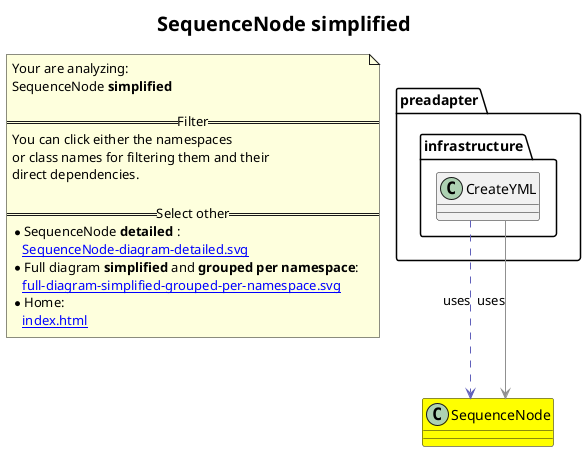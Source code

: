 @startuml
skinparam linetype ortho
title <size:20>SequenceNode **simplified** </size>
note "Your are analyzing:\nSequenceNode **simplified** \n\n==Filter==\nYou can click either the namespaces \nor class names for filtering them and their\ndirect dependencies.\n\n==Select other==\n* SequenceNode **detailed** :\n   [[SequenceNode-diagram-detailed.svg]]\n* Full diagram **simplified** and **grouped per namespace**:\n   [[full-diagram-simplified-grouped-per-namespace.svg]]\n* Home:\n   [[index.html]]" as FloatingNote
class SequenceNode [[SequenceNode-diagram-simplified.svg]] #yellow {
}
  class preadapter.infrastructure.CreateYML [[preadapter.infrastructure.CreateYML-diagram-simplified.svg]]  {
  }
 ' *************************************** 
 ' *************************************** 
 ' *************************************** 
' Class relations extracted from namespace:
' 
' Class relations extracted from namespace:
' preadapter.infrastructure
preadapter.infrastructure.CreateYML .[#6060BB].> SequenceNode  : uses 
preadapter.infrastructure.CreateYML -[#909090]-> SequenceNode  : uses 
@enduml